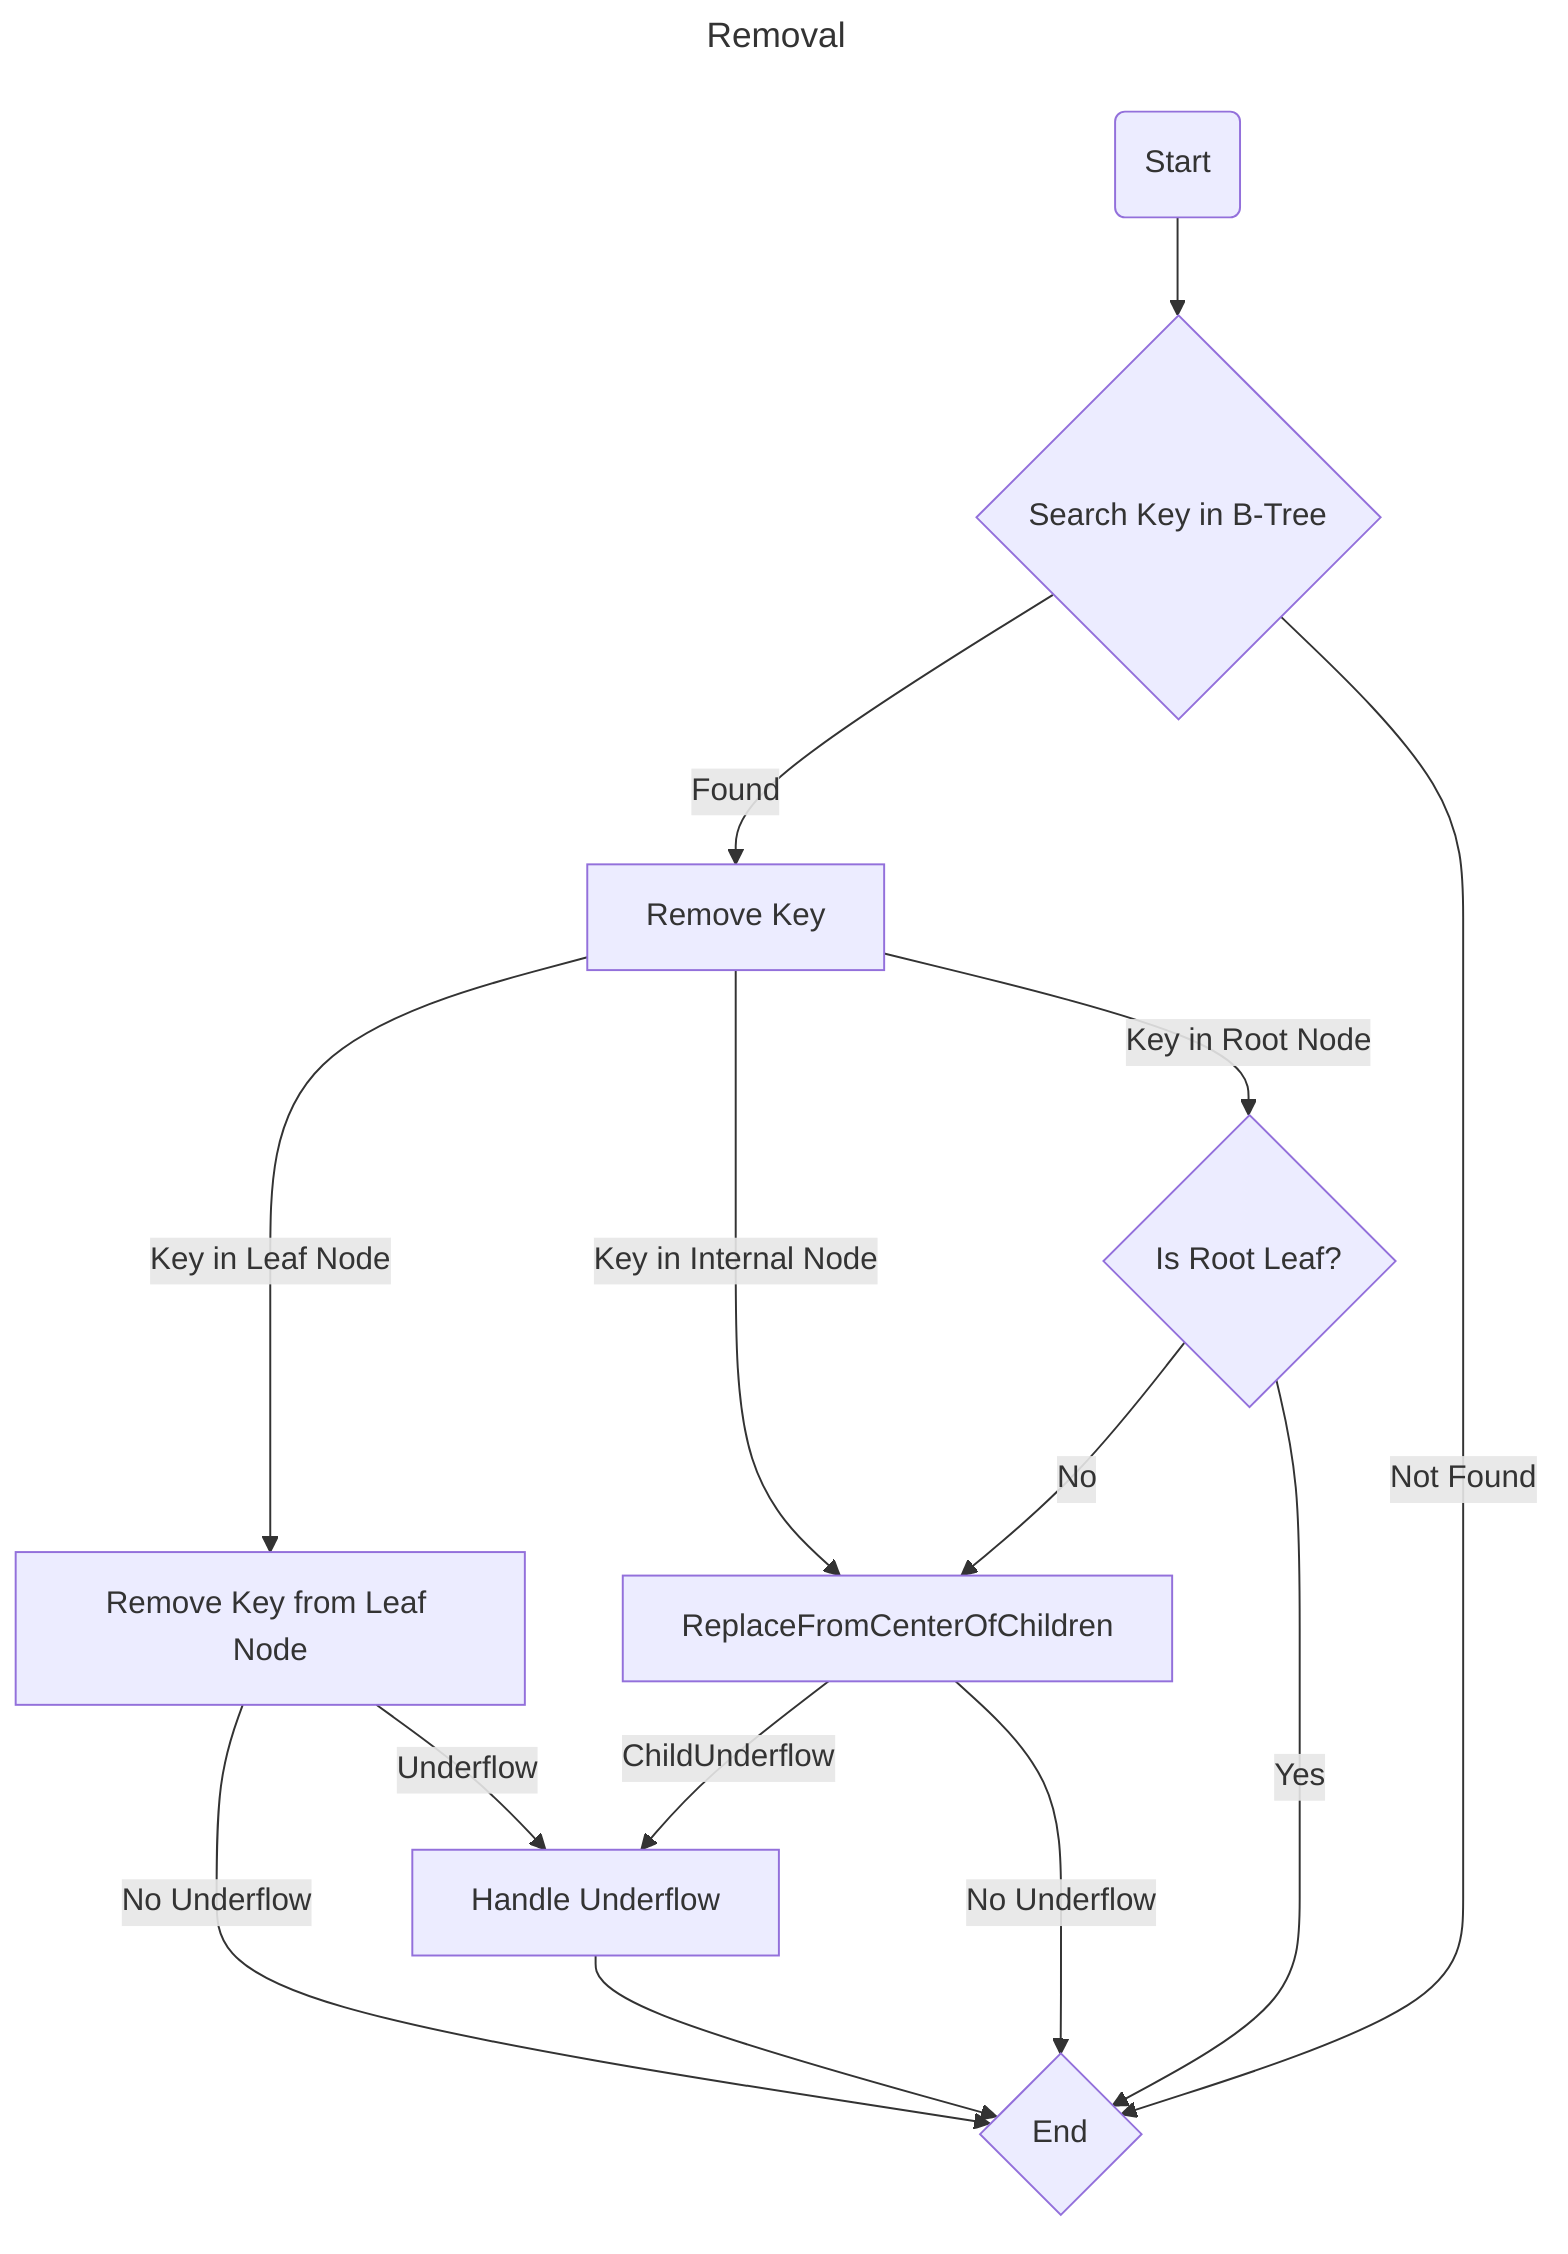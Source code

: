 ---
title: Removal
---
flowchart
    Start --> SearchKey
    SearchKey -->|Found| RemoveKey[Remove Key]
    SearchKey -->|Not Found| End

    RemoveKey -->|Key in Leaf Node| RemoveKeyLeaf
    RemoveKey -->|Key in Internal Node| ReplaceFromCenterOfChildren
    RemoveKey -->|Key in Root Node| RemoveKeyRoot

    ReplaceFromCenterOfChildren --> |ChildUnderflow| HandleUnderflow --> End
    ReplaceFromCenterOfChildren -->|No Underflow| End

    RemoveKeyRoot -->|No| ReplaceFromCenterOfChildren
    RemoveKeyRoot -->|Yes| End

    HandleUnderflow[Handle Underflow]

    RemoveKeyLeaf -->|No Underflow| End
    RemoveKeyLeaf -->|Underflow| HandleUnderflow
    

    Start(Start)
    SearchKey{Search Key in B-Tree}
    RemoveKey[Remove Key]
    RemoveKeyLeaf[Remove Key from Leaf Node]
    RemoveKeyRoot{Is Root Leaf?}
    ReplaceFromCenterOfChildren[ReplaceFromCenterOfChildren]
    End{End}
